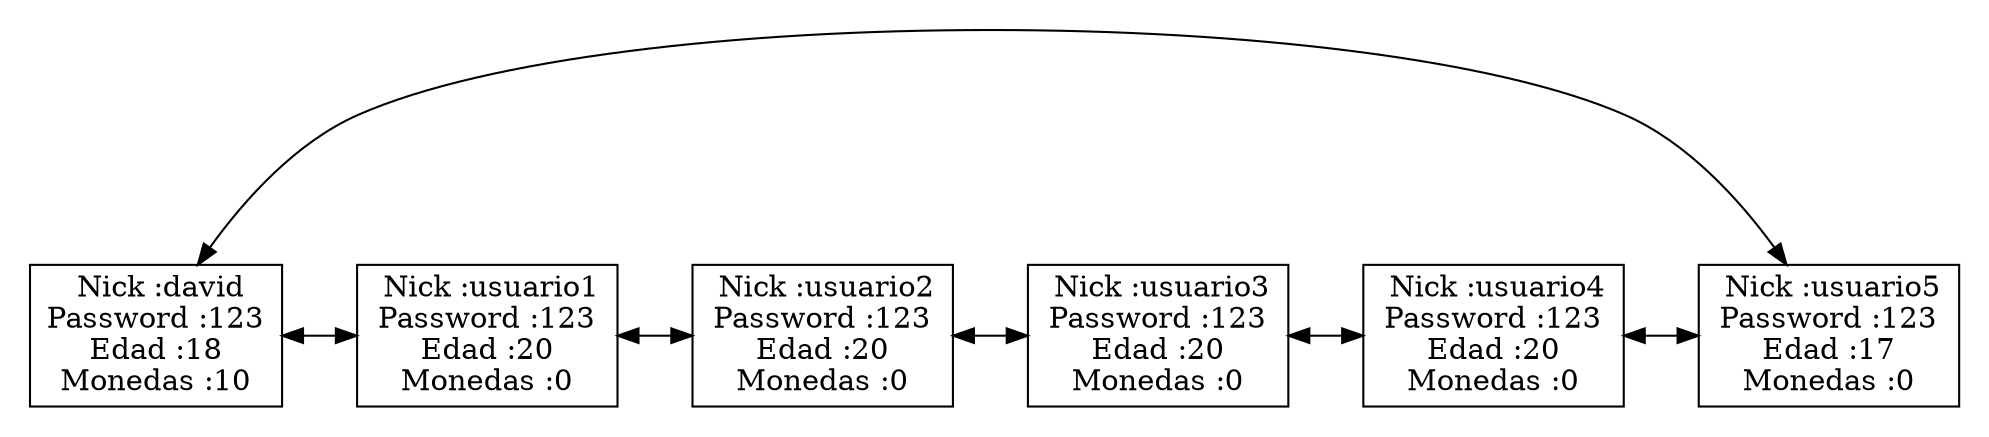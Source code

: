 digraph G {
node[shape = box,width=0.7,height=0.7,fillcolor="white" color="black"  ]
graph [ nodesep="0.5"]
graph [pad="0.2", nodesep="0.5", ranksep="2"]
Nodo1[label=" Nick :david
Password :123
Edad :18
Monedas :10"]
Nodo2[label=" Nick :usuario1
Password :123
Edad :20
Monedas :0"]
Nodo3[label=" Nick :usuario2
Password :123
Edad :20
Monedas :0"]
Nodo4[label=" Nick :usuario3
Password :123
Edad :20
Monedas :0"]
Nodo5[label=" Nick :usuario4
Password :123
Edad :20
Monedas :0"]
Nodo6[label=" Nick :usuario5
Password :123
Edad :17
Monedas :0"]
edge[ dir="both"]; 
{rank = same;
Nodo1->Nodo2->Nodo3->Nodo4->Nodo5->Nodo6->Nodo1

}
 edge[dir="forward"]; 

}